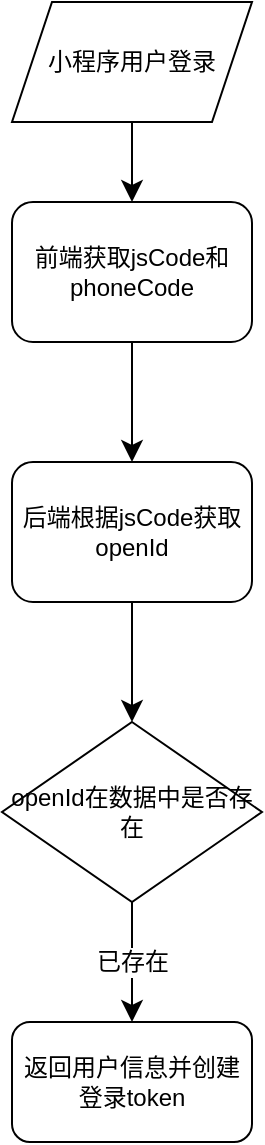 <mxfile version="24.0.7" type="github">
  <diagram id="C5RBs43oDa-KdzZeNtuy" name="Page-1">
    <mxGraphModel dx="1674" dy="891" grid="1" gridSize="10" guides="1" tooltips="1" connect="1" arrows="1" fold="1" page="1" pageScale="1" pageWidth="827" pageHeight="1169" math="0" shadow="0">
      <root>
        <mxCell id="WIyWlLk6GJQsqaUBKTNV-0" />
        <mxCell id="WIyWlLk6GJQsqaUBKTNV-1" parent="WIyWlLk6GJQsqaUBKTNV-0" />
        <mxCell id="vq_UEweOmZDO1xIOBb29-7" value="" style="edgeStyle=none;curved=1;rounded=0;orthogonalLoop=1;jettySize=auto;html=1;fontSize=12;startSize=8;endSize=8;" edge="1" parent="WIyWlLk6GJQsqaUBKTNV-1" source="WIyWlLk6GJQsqaUBKTNV-3" target="vq_UEweOmZDO1xIOBb29-6">
          <mxGeometry relative="1" as="geometry" />
        </mxCell>
        <mxCell id="WIyWlLk6GJQsqaUBKTNV-3" value="前端获取jsCode和phoneCode" style="rounded=1;whiteSpace=wrap;html=1;fontSize=12;glass=0;strokeWidth=1;shadow=0;" parent="WIyWlLk6GJQsqaUBKTNV-1" vertex="1">
          <mxGeometry x="200" y="190" width="120" height="70" as="geometry" />
        </mxCell>
        <mxCell id="vq_UEweOmZDO1xIOBb29-1" value="" style="edgeStyle=none;curved=1;rounded=0;orthogonalLoop=1;jettySize=auto;html=1;fontSize=12;startSize=8;endSize=8;" edge="1" parent="WIyWlLk6GJQsqaUBKTNV-1" source="vq_UEweOmZDO1xIOBb29-0" target="WIyWlLk6GJQsqaUBKTNV-3">
          <mxGeometry relative="1" as="geometry" />
        </mxCell>
        <mxCell id="vq_UEweOmZDO1xIOBb29-0" value="小程序用户登录" style="shape=parallelogram;perimeter=parallelogramPerimeter;whiteSpace=wrap;html=1;fixedSize=1;" vertex="1" parent="WIyWlLk6GJQsqaUBKTNV-1">
          <mxGeometry x="200" y="90" width="120" height="60" as="geometry" />
        </mxCell>
        <mxCell id="vq_UEweOmZDO1xIOBb29-9" value="" style="edgeStyle=none;curved=1;rounded=0;orthogonalLoop=1;jettySize=auto;html=1;fontSize=12;startSize=8;endSize=8;" edge="1" parent="WIyWlLk6GJQsqaUBKTNV-1" source="vq_UEweOmZDO1xIOBb29-6">
          <mxGeometry relative="1" as="geometry">
            <mxPoint x="260" y="450" as="targetPoint" />
          </mxGeometry>
        </mxCell>
        <mxCell id="vq_UEweOmZDO1xIOBb29-6" value="后端根据jsCode获取openId" style="rounded=1;whiteSpace=wrap;html=1;fontSize=12;glass=0;strokeWidth=1;shadow=0;" vertex="1" parent="WIyWlLk6GJQsqaUBKTNV-1">
          <mxGeometry x="200" y="320" width="120" height="70" as="geometry" />
        </mxCell>
        <mxCell id="vq_UEweOmZDO1xIOBb29-13" value="" style="edgeStyle=none;curved=1;rounded=0;orthogonalLoop=1;jettySize=auto;html=1;fontSize=12;startSize=8;endSize=8;" edge="1" parent="WIyWlLk6GJQsqaUBKTNV-1" source="vq_UEweOmZDO1xIOBb29-10" target="vq_UEweOmZDO1xIOBb29-12">
          <mxGeometry relative="1" as="geometry" />
        </mxCell>
        <mxCell id="vq_UEweOmZDO1xIOBb29-14" value="已存在" style="edgeLabel;html=1;align=center;verticalAlign=middle;resizable=0;points=[];fontSize=12;" vertex="1" connectable="0" parent="vq_UEweOmZDO1xIOBb29-13">
          <mxGeometry x="-0.433" relative="1" as="geometry">
            <mxPoint y="13" as="offset" />
          </mxGeometry>
        </mxCell>
        <mxCell id="vq_UEweOmZDO1xIOBb29-10" value="openId在数据中是否存在" style="rhombus;whiteSpace=wrap;html=1;" vertex="1" parent="WIyWlLk6GJQsqaUBKTNV-1">
          <mxGeometry x="195" y="450" width="130" height="90" as="geometry" />
        </mxCell>
        <mxCell id="vq_UEweOmZDO1xIOBb29-11" style="edgeStyle=none;curved=1;rounded=0;orthogonalLoop=1;jettySize=auto;html=1;exitX=1;exitY=1;exitDx=0;exitDy=0;fontSize=12;startSize=8;endSize=8;" edge="1" parent="WIyWlLk6GJQsqaUBKTNV-1" source="vq_UEweOmZDO1xIOBb29-10" target="vq_UEweOmZDO1xIOBb29-10">
          <mxGeometry relative="1" as="geometry" />
        </mxCell>
        <mxCell id="vq_UEweOmZDO1xIOBb29-12" value="返回用户信息并创建登录token" style="rounded=1;whiteSpace=wrap;html=1;" vertex="1" parent="WIyWlLk6GJQsqaUBKTNV-1">
          <mxGeometry x="200" y="600" width="120" height="60" as="geometry" />
        </mxCell>
      </root>
    </mxGraphModel>
  </diagram>
</mxfile>
